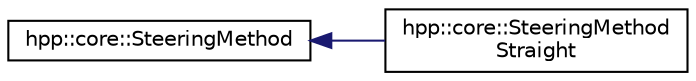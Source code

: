 digraph "Graphical Class Hierarchy"
{
  edge [fontname="Helvetica",fontsize="10",labelfontname="Helvetica",labelfontsize="10"];
  node [fontname="Helvetica",fontsize="10",shape=record];
  rankdir="LR";
  Node1 [label="hpp::core::SteeringMethod",height=0.2,width=0.4,color="black", fillcolor="white", style="filled",URL="$a00050.html",tooltip="Steering method. "];
  Node1 -> Node2 [dir="back",color="midnightblue",fontsize="10",style="solid",fontname="Helvetica"];
  Node2 [label="hpp::core::SteeringMethod\lStraight",height=0.2,width=0.4,color="black", fillcolor="white", style="filled",URL="$a00051.html",tooltip="Steering method that creates StraightPath instances. "];
}
